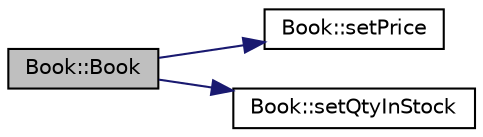 digraph "Book::Book"
{
  edge [fontname="Helvetica",fontsize="10",labelfontname="Helvetica",labelfontsize="10"];
  node [fontname="Helvetica",fontsize="10",shape=record];
  rankdir="LR";
  Node1 [label="Book::Book",height=0.2,width=0.4,color="black", fillcolor="grey75", style="filled", fontcolor="black"];
  Node1 -> Node2 [color="midnightblue",fontsize="10",style="solid",fontname="Helvetica"];
  Node2 [label="Book::setPrice",height=0.2,width=0.4,color="black", fillcolor="white", style="filled",URL="$classBook.html#a087155b5ee84047d6775b564b92b1778"];
  Node1 -> Node3 [color="midnightblue",fontsize="10",style="solid",fontname="Helvetica"];
  Node3 [label="Book::setQtyInStock",height=0.2,width=0.4,color="black", fillcolor="white", style="filled",URL="$classBook.html#ae719f6e8595788d4a6d4126ad073a465"];
}
